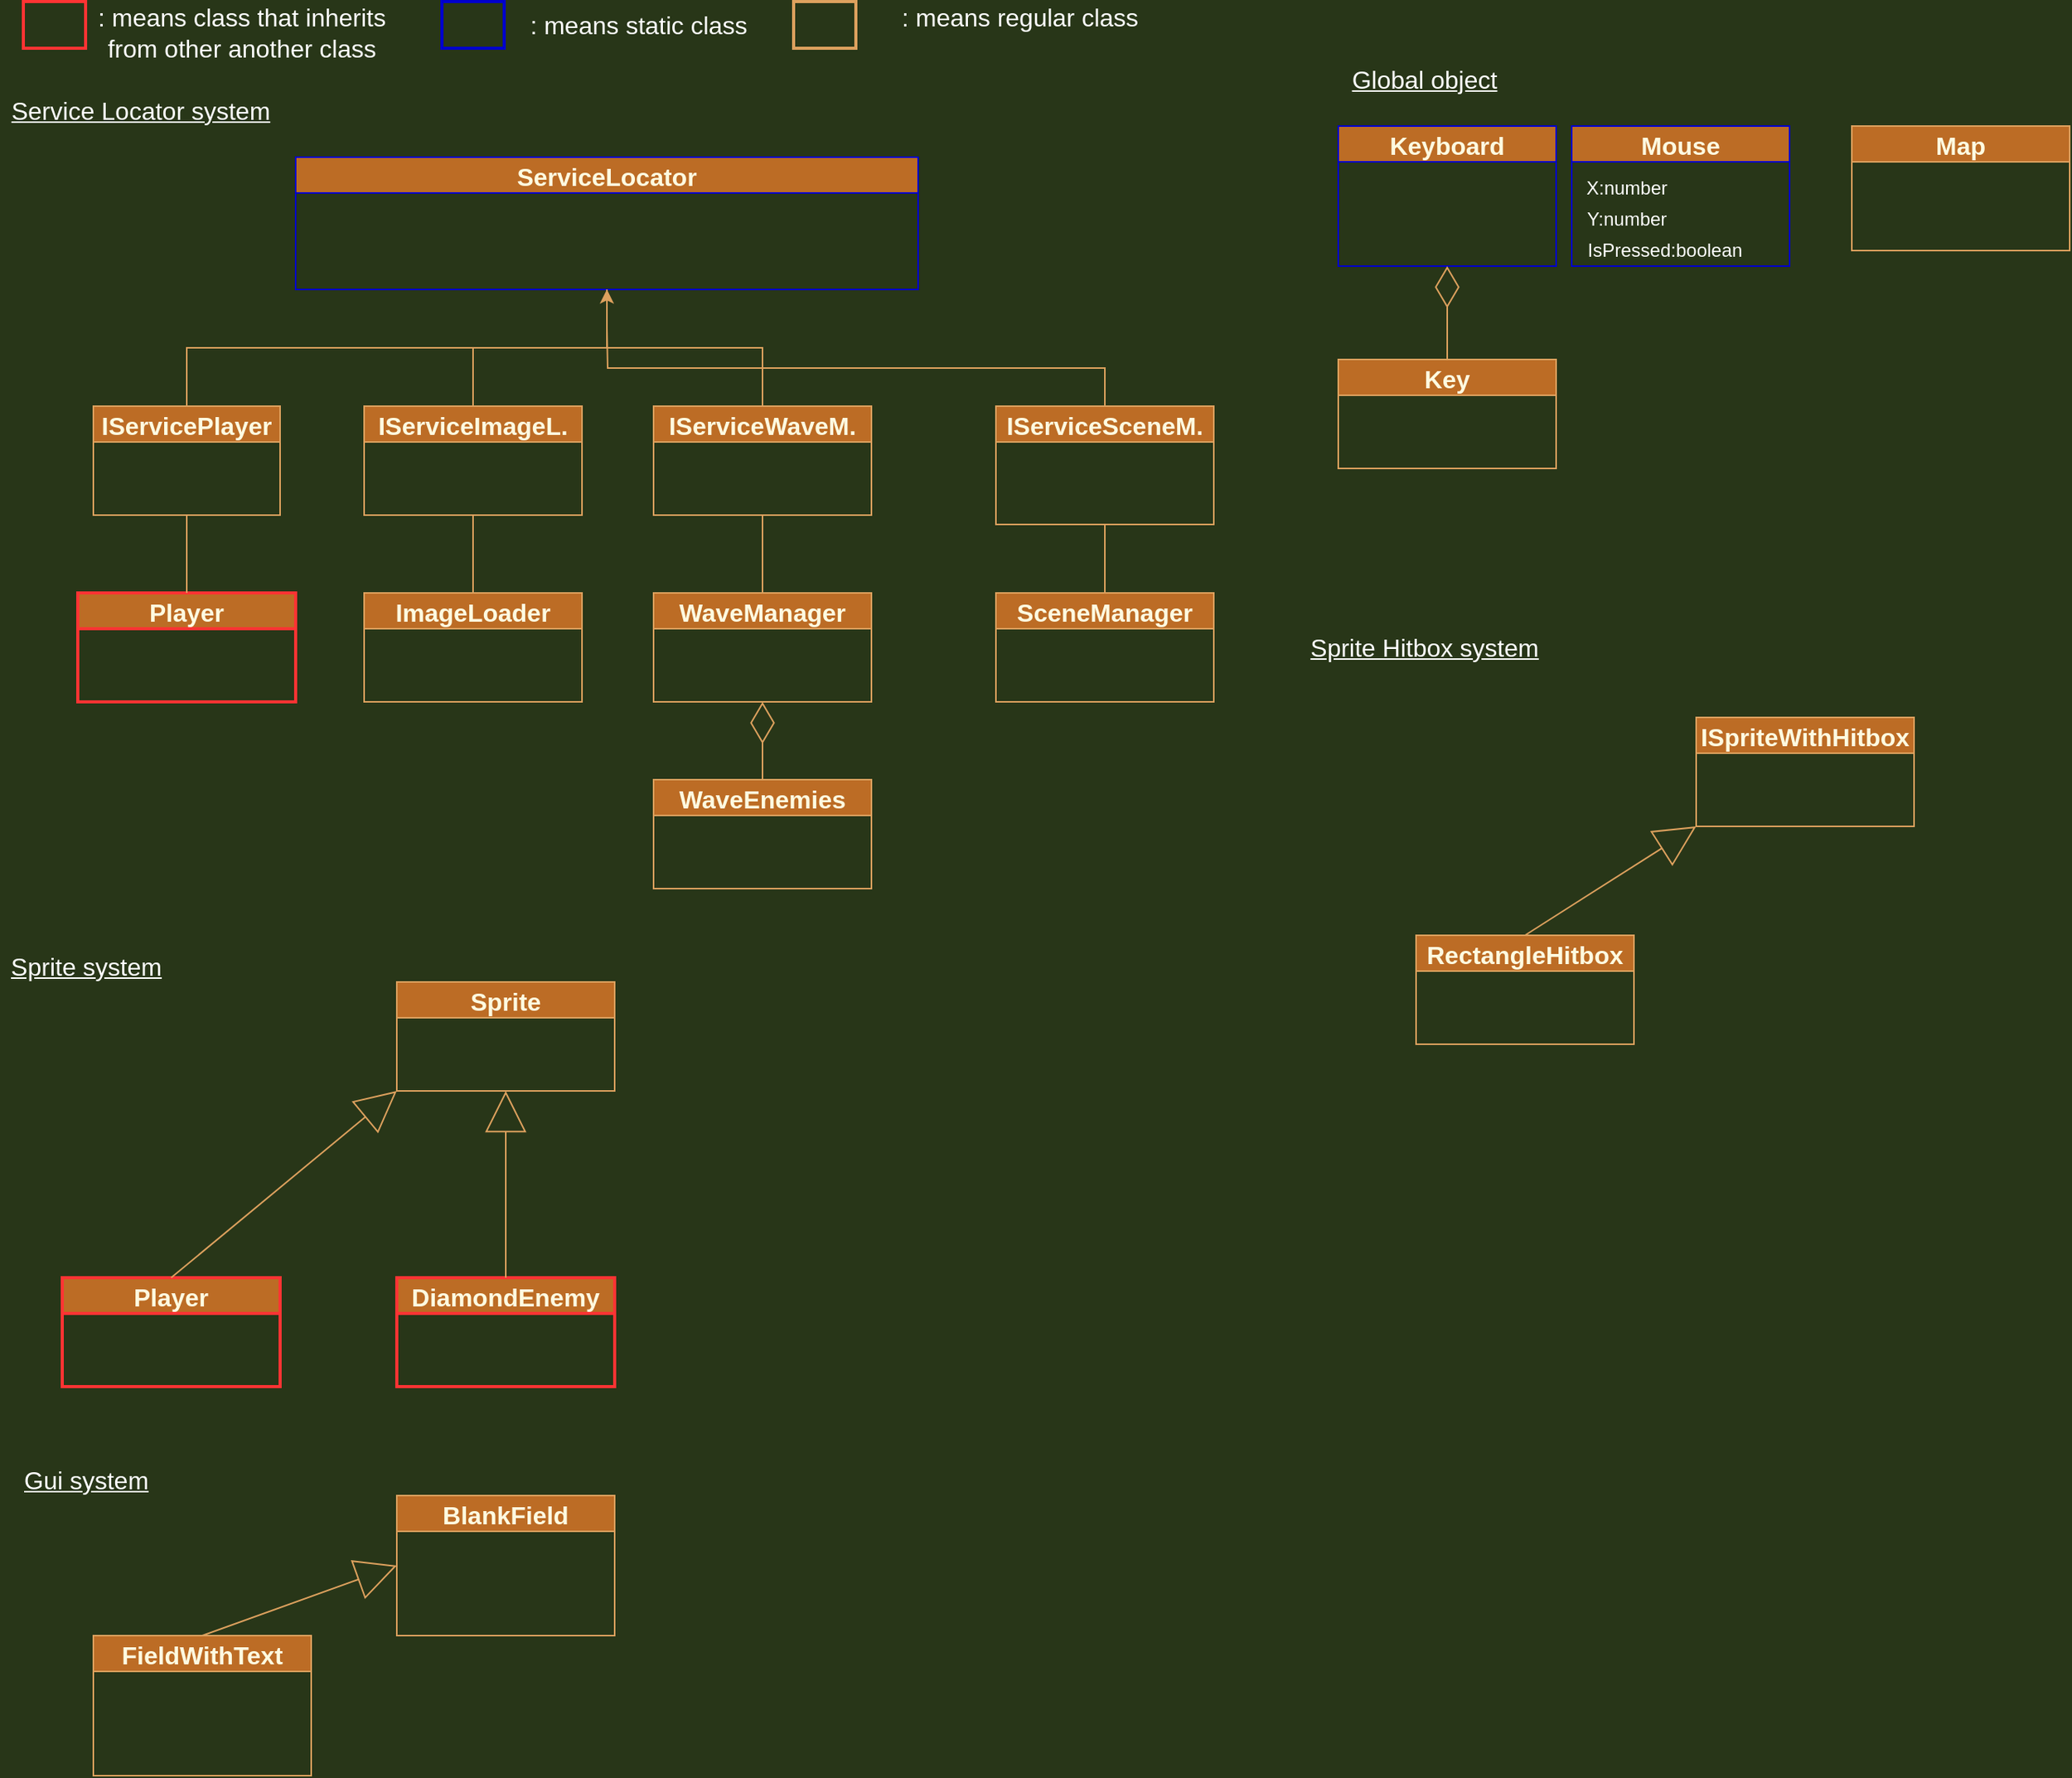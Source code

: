 <mxfile version="18.1.3" type="device"><diagram id="C5RBs43oDa-KdzZeNtuy" name="UML"><mxGraphModel dx="1178" dy="700" grid="1" gridSize="10" guides="1" tooltips="1" connect="1" arrows="1" fold="1" page="1" pageScale="1" pageWidth="827" pageHeight="1169" background="#283618" math="0" shadow="0"><root><mxCell id="WIyWlLk6GJQsqaUBKTNV-0"/><mxCell id="WIyWlLk6GJQsqaUBKTNV-1" parent="WIyWlLk6GJQsqaUBKTNV-0"/><mxCell id="g-5raJKpsObxaKDti_zx-6" value="ServiceLocator" style="swimlane;fontSize=16;fillColor=#BC6C25;strokeColor=#0000CC;fontColor=#FEFAE0;" parent="WIyWlLk6GJQsqaUBKTNV-1" vertex="1"><mxGeometry x="200" y="120" width="400" height="85" as="geometry"><mxRectangle x="190" y="20" width="150" height="23" as="alternateBounds"/></mxGeometry></mxCell><mxCell id="g-5raJKpsObxaKDti_zx-8" value="Map" style="swimlane;fontSize=16;fillColor=#BC6C25;strokeColor=#DDA15E;fontColor=#FEFAE0;" parent="WIyWlLk6GJQsqaUBKTNV-1" vertex="1"><mxGeometry x="1200" y="100" width="140" height="80" as="geometry"><mxRectangle x="190" y="20" width="150" height="23" as="alternateBounds"/></mxGeometry></mxCell><mxCell id="g-5raJKpsObxaKDti_zx-12" value="Player" style="swimlane;fontSize=16;fillColor=#BC6C25;strokeColor=#FF3333;fontColor=#FEFAE0;strokeWidth=2;" parent="WIyWlLk6GJQsqaUBKTNV-1" vertex="1"><mxGeometry x="60" y="400" width="140" height="70" as="geometry"><mxRectangle x="190" y="20" width="150" height="23" as="alternateBounds"/></mxGeometry></mxCell><mxCell id="g-5raJKpsObxaKDti_zx-20" style="edgeStyle=orthogonalEdgeStyle;rounded=0;orthogonalLoop=1;jettySize=auto;html=1;exitX=0.5;exitY=0;exitDx=0;exitDy=0;fontSize=16;endArrow=none;endFill=0;entryX=0.5;entryY=1;entryDx=0;entryDy=0;labelBackgroundColor=#283618;strokeColor=#DDA15E;fontColor=#FEFAE0;" parent="WIyWlLk6GJQsqaUBKTNV-1" source="g-5raJKpsObxaKDti_zx-17" target="-GE-2Ka66sJtz2oF2acg-0" edge="1"><mxGeometry relative="1" as="geometry"><mxPoint x="300" y="150" as="targetPoint"/><Array as="points"><mxPoint x="500" y="360"/><mxPoint x="500" y="360"/></Array></mxGeometry></mxCell><mxCell id="g-5raJKpsObxaKDti_zx-17" value="WaveManager" style="swimlane;fontSize=16;fillColor=#BC6C25;strokeColor=#DDA15E;fontColor=#FEFAE0;" parent="WIyWlLk6GJQsqaUBKTNV-1" vertex="1"><mxGeometry x="430" y="400" width="140" height="70" as="geometry"><mxRectangle x="190" y="20" width="150" height="23" as="alternateBounds"/></mxGeometry></mxCell><mxCell id="-GE-2Ka66sJtz2oF2acg-1" style="edgeStyle=orthogonalEdgeStyle;rounded=0;orthogonalLoop=1;jettySize=auto;html=1;exitX=0.5;exitY=0;exitDx=0;exitDy=0;entryX=0.5;entryY=1;entryDx=0;entryDy=0;labelBackgroundColor=#283618;strokeColor=#DDA15E;fontColor=#FEFAE0;" parent="WIyWlLk6GJQsqaUBKTNV-1" source="-GE-2Ka66sJtz2oF2acg-0" target="g-5raJKpsObxaKDti_zx-6" edge="1"><mxGeometry relative="1" as="geometry"><mxPoint x="399.905" y="330" as="targetPoint"/></mxGeometry></mxCell><mxCell id="-GE-2Ka66sJtz2oF2acg-0" value="IServiceWaveM." style="swimlane;fontSize=16;fillColor=#BC6C25;strokeColor=#DDA15E;fontColor=#FEFAE0;" parent="WIyWlLk6GJQsqaUBKTNV-1" vertex="1"><mxGeometry x="430" y="280" width="140" height="70" as="geometry"><mxRectangle x="430" y="280" width="150" height="23" as="alternateBounds"/></mxGeometry></mxCell><mxCell id="-GE-2Ka66sJtz2oF2acg-4" value="WaveEnemies" style="swimlane;fontSize=16;fillColor=#BC6C25;strokeColor=#DDA15E;fontColor=#FEFAE0;" parent="WIyWlLk6GJQsqaUBKTNV-1" vertex="1"><mxGeometry x="430" y="520" width="140" height="70" as="geometry"><mxRectangle x="190" y="20" width="150" height="23" as="alternateBounds"/></mxGeometry></mxCell><mxCell id="-GE-2Ka66sJtz2oF2acg-6" value="" style="endArrow=diamondThin;endFill=0;endSize=24;html=1;rounded=0;entryX=0.5;entryY=1;entryDx=0;entryDy=0;exitX=0.5;exitY=0;exitDx=0;exitDy=0;labelBackgroundColor=#283618;strokeColor=#DDA15E;fontColor=#FEFAE0;" parent="WIyWlLk6GJQsqaUBKTNV-1" source="-GE-2Ka66sJtz2oF2acg-4" target="g-5raJKpsObxaKDti_zx-17" edge="1"><mxGeometry width="160" relative="1" as="geometry"><mxPoint x="444" y="510" as="sourcePoint"/><mxPoint x="604" y="510" as="targetPoint"/></mxGeometry></mxCell><mxCell id="V9U0GmDqesyQ9slzaR_p-1" value="Keyboard" style="swimlane;fontSize=16;fillColor=#BC6C25;strokeColor=#0000CC;fontColor=#FEFAE0;" parent="WIyWlLk6GJQsqaUBKTNV-1" vertex="1"><mxGeometry x="870" y="100" width="140" height="90" as="geometry"><mxRectangle x="190" y="20" width="150" height="23" as="alternateBounds"/></mxGeometry></mxCell><mxCell id="V9U0GmDqesyQ9slzaR_p-2" value="" style="endArrow=diamondThin;endFill=0;endSize=24;html=1;rounded=0;entryX=0.5;entryY=1;entryDx=0;entryDy=0;labelBackgroundColor=#283618;strokeColor=#DDA15E;fontColor=#FEFAE0;exitX=0.5;exitY=0;exitDx=0;exitDy=0;" parent="WIyWlLk6GJQsqaUBKTNV-1" source="V9U0GmDqesyQ9slzaR_p-3" target="V9U0GmDqesyQ9slzaR_p-1" edge="1"><mxGeometry width="160" relative="1" as="geometry"><mxPoint x="1040" y="225" as="sourcePoint"/><mxPoint x="1070" y="200" as="targetPoint"/></mxGeometry></mxCell><mxCell id="V9U0GmDqesyQ9slzaR_p-3" value="Key" style="swimlane;fontSize=16;fillColor=#BC6C25;strokeColor=#DDA15E;fontColor=#FEFAE0;" parent="WIyWlLk6GJQsqaUBKTNV-1" vertex="1"><mxGeometry x="870" y="250" width="140" height="70" as="geometry"><mxRectangle x="190" y="20" width="150" height="23" as="alternateBounds"/></mxGeometry></mxCell><mxCell id="TbEE9UcLQv3WG1AGGVP--0" value="Mouse" style="swimlane;fontSize=16;fillColor=#BC6C25;strokeColor=#0000CC;fontColor=#FEFAE0;startSize=23;" parent="WIyWlLk6GJQsqaUBKTNV-1" vertex="1"><mxGeometry x="1020" y="100" width="140" height="90" as="geometry"><mxRectangle x="200" y="760" width="150" height="23" as="alternateBounds"/></mxGeometry></mxCell><mxCell id="TbEE9UcLQv3WG1AGGVP--1" value="&lt;font color=&quot;#ffffff&quot;&gt;X:number&lt;/font&gt;" style="text;html=1;align=center;verticalAlign=middle;resizable=0;points=[];autosize=1;strokeColor=none;fillColor=none;" parent="TbEE9UcLQv3WG1AGGVP--0" vertex="1"><mxGeometry x="-0.5" y="30" width="70" height="20" as="geometry"/></mxCell><mxCell id="TbEE9UcLQv3WG1AGGVP--3" value="Y:number" style="text;html=1;strokeColor=none;fillColor=none;align=center;verticalAlign=middle;whiteSpace=wrap;rounded=0;fontColor=#FFFFFF;" parent="TbEE9UcLQv3WG1AGGVP--0" vertex="1"><mxGeometry x="-2" y="50" width="75" height="20" as="geometry"/></mxCell><mxCell id="TbEE9UcLQv3WG1AGGVP--4" value="IsPressed:boolean" style="text;html=1;strokeColor=none;fillColor=none;align=center;verticalAlign=middle;whiteSpace=wrap;rounded=0;fontColor=#FFFFFF;" parent="TbEE9UcLQv3WG1AGGVP--0" vertex="1"><mxGeometry x="30" y="70" width="60" height="20" as="geometry"/></mxCell><mxCell id="DxszzZgnX7t651tJXjvw-0" value="BlankField" style="swimlane;fontSize=16;fillColor=#BC6C25;strokeColor=#DDA15E;fontColor=#FEFAE0;startSize=23;" parent="WIyWlLk6GJQsqaUBKTNV-1" vertex="1"><mxGeometry x="265" y="980" width="140" height="90" as="geometry"><mxRectangle x="200" y="760" width="150" height="23" as="alternateBounds"/></mxGeometry></mxCell><mxCell id="DxszzZgnX7t651tJXjvw-6" value="FieldWithText" style="swimlane;fontSize=16;fillColor=#BC6C25;strokeColor=#DDA15E;fontColor=#FEFAE0;startSize=23;" parent="WIyWlLk6GJQsqaUBKTNV-1" vertex="1"><mxGeometry x="70" y="1070" width="140" height="90" as="geometry"><mxRectangle x="200" y="760" width="150" height="23" as="alternateBounds"/></mxGeometry></mxCell><mxCell id="DxszzZgnX7t651tJXjvw-7" value="" style="endArrow=block;endFill=0;endSize=24;html=1;rounded=0;entryX=0;entryY=0.5;entryDx=0;entryDy=0;labelBackgroundColor=#283618;strokeColor=#DDA15E;fontColor=#FEFAE0;exitX=0.5;exitY=0;exitDx=0;exitDy=0;" parent="WIyWlLk6GJQsqaUBKTNV-1" source="DxszzZgnX7t651tJXjvw-6" target="DxszzZgnX7t651tJXjvw-0" edge="1"><mxGeometry width="160" relative="1" as="geometry"><mxPoint x="325" y="1100" as="sourcePoint"/><mxPoint x="325" y="1060" as="targetPoint"/></mxGeometry></mxCell><mxCell id="DxszzZgnX7t651tJXjvw-8" style="edgeStyle=orthogonalEdgeStyle;rounded=0;orthogonalLoop=1;jettySize=auto;html=1;exitX=0.5;exitY=0;exitDx=0;exitDy=0;fontSize=16;endArrow=none;endFill=0;entryX=0.5;entryY=1;entryDx=0;entryDy=0;labelBackgroundColor=#283618;strokeColor=#DDA15E;fontColor=#FEFAE0;" parent="WIyWlLk6GJQsqaUBKTNV-1" source="DxszzZgnX7t651tJXjvw-9" target="DxszzZgnX7t651tJXjvw-10" edge="1"><mxGeometry relative="1" as="geometry"><mxPoint x="520" y="150" as="targetPoint"/><Array as="points"><mxPoint x="720" y="360"/><mxPoint x="720" y="360"/></Array></mxGeometry></mxCell><mxCell id="DxszzZgnX7t651tJXjvw-9" value="SceneManager" style="swimlane;fontSize=16;fillColor=#BC6C25;strokeColor=#DDA15E;fontColor=#FEFAE0;" parent="WIyWlLk6GJQsqaUBKTNV-1" vertex="1"><mxGeometry x="650" y="400" width="140" height="70" as="geometry"><mxRectangle x="190" y="20" width="150" height="23" as="alternateBounds"/></mxGeometry></mxCell><mxCell id="DxszzZgnX7t651tJXjvw-10" value="IServiceSceneM." style="swimlane;fontSize=16;fillColor=#BC6C25;strokeColor=#DDA15E;fontColor=#FEFAE0;" parent="WIyWlLk6GJQsqaUBKTNV-1" vertex="1"><mxGeometry x="650" y="280" width="140" height="76" as="geometry"><mxRectangle x="650" y="280" width="150" height="23" as="alternateBounds"/></mxGeometry></mxCell><mxCell id="DxszzZgnX7t651tJXjvw-14" style="edgeStyle=orthogonalEdgeStyle;rounded=0;orthogonalLoop=1;jettySize=auto;html=1;fontSize=16;endArrow=none;endFill=0;labelBackgroundColor=#283618;strokeColor=#DDA15E;fontColor=#FEFAE0;exitX=0.5;exitY=0;exitDx=0;exitDy=0;" parent="WIyWlLk6GJQsqaUBKTNV-1" source="DxszzZgnX7t651tJXjvw-10" edge="1"><mxGeometry relative="1" as="geometry"><mxPoint x="400" y="230" as="targetPoint"/><mxPoint x="825.034" y="265" as="sourcePoint"/></mxGeometry></mxCell><mxCell id="FpX3AeKKCJZCxG_S0Umn-0" value="IServicePlayer" style="swimlane;fontSize=16;fillColor=#BC6C25;strokeColor=#DDA15E;fontColor=#FEFAE0;" parent="WIyWlLk6GJQsqaUBKTNV-1" vertex="1"><mxGeometry x="70" y="280" width="120" height="70" as="geometry"><mxRectangle x="70" y="280" width="150" height="23" as="alternateBounds"/></mxGeometry></mxCell><mxCell id="FpX3AeKKCJZCxG_S0Umn-2" value="" style="edgeStyle=orthogonalEdgeStyle;rounded=0;orthogonalLoop=1;jettySize=auto;html=1;fontSize=16;entryX=0.5;entryY=0;entryDx=0;entryDy=0;endArrow=none;endFill=0;labelBackgroundColor=#283618;strokeColor=#DDA15E;fontColor=#FEFAE0;exitX=0.5;exitY=1;exitDx=0;exitDy=0;" parent="WIyWlLk6GJQsqaUBKTNV-1" source="g-5raJKpsObxaKDti_zx-6" target="FpX3AeKKCJZCxG_S0Umn-0" edge="1"><mxGeometry relative="1" as="geometry"><mxPoint x="135" y="640" as="targetPoint"/><mxPoint x="400" y="400" as="sourcePoint"/></mxGeometry></mxCell><mxCell id="FpX3AeKKCJZCxG_S0Umn-3" value="" style="endArrow=none;html=1;rounded=0;entryX=0.5;entryY=1;entryDx=0;entryDy=0;exitX=0.5;exitY=0;exitDx=0;exitDy=0;strokeColor=#DDA15E;" parent="WIyWlLk6GJQsqaUBKTNV-1" source="g-5raJKpsObxaKDti_zx-12" target="FpX3AeKKCJZCxG_S0Umn-0" edge="1"><mxGeometry width="50" height="50" relative="1" as="geometry"><mxPoint x="350" y="364" as="sourcePoint"/><mxPoint x="400" y="314" as="targetPoint"/></mxGeometry></mxCell><mxCell id="FpX3AeKKCJZCxG_S0Umn-7" style="edgeStyle=orthogonalEdgeStyle;rounded=0;orthogonalLoop=1;jettySize=auto;html=1;exitX=0.5;exitY=0;exitDx=0;exitDy=0;fontSize=16;endArrow=none;endFill=0;entryX=0.5;entryY=1;entryDx=0;entryDy=0;labelBackgroundColor=#283618;strokeColor=#DDA15E;fontColor=#FEFAE0;" parent="WIyWlLk6GJQsqaUBKTNV-1" source="FpX3AeKKCJZCxG_S0Umn-8" target="FpX3AeKKCJZCxG_S0Umn-9" edge="1"><mxGeometry relative="1" as="geometry"><mxPoint x="114" y="169" as="targetPoint"/><Array as="points"><mxPoint x="314" y="379"/><mxPoint x="314" y="379"/></Array></mxGeometry></mxCell><mxCell id="FpX3AeKKCJZCxG_S0Umn-8" value="ImageLoader" style="swimlane;fontSize=16;fillColor=#BC6C25;strokeColor=#DDA15E;fontColor=#FEFAE0;" parent="WIyWlLk6GJQsqaUBKTNV-1" vertex="1"><mxGeometry x="244" y="400" width="140" height="70" as="geometry"><mxRectangle x="190" y="20" width="150" height="23" as="alternateBounds"/></mxGeometry></mxCell><mxCell id="FpX3AeKKCJZCxG_S0Umn-9" value="IServiceImageL." style="swimlane;fontSize=16;fillColor=#BC6C25;strokeColor=#DDA15E;fontColor=#FEFAE0;" parent="WIyWlLk6GJQsqaUBKTNV-1" vertex="1"><mxGeometry x="244" y="280" width="140" height="70" as="geometry"><mxRectangle x="244" y="280" width="150" height="23" as="alternateBounds"/></mxGeometry></mxCell><mxCell id="FpX3AeKKCJZCxG_S0Umn-11" value="&lt;font style=&quot;font-size: 16px;&quot; color=&quot;#ffffff&quot;&gt;&lt;u&gt;Service Locator system&lt;/u&gt;&lt;/font&gt;" style="text;html=1;align=center;verticalAlign=middle;resizable=0;points=[];autosize=1;strokeColor=none;fillColor=none;" parent="WIyWlLk6GJQsqaUBKTNV-1" vertex="1"><mxGeometry x="10" y="80" width="180" height="20" as="geometry"/></mxCell><mxCell id="FpX3AeKKCJZCxG_S0Umn-12" value="" style="whiteSpace=wrap;html=1;fontSize=16;fontColor=#FFFFFF;strokeColor=#FF3333;strokeWidth=2;fillColor=none;" parent="WIyWlLk6GJQsqaUBKTNV-1" vertex="1"><mxGeometry x="25" y="20" width="40" height="30" as="geometry"/></mxCell><mxCell id="FpX3AeKKCJZCxG_S0Umn-13" value=": means class that inherits &lt;br&gt;from other another class" style="text;html=1;align=center;verticalAlign=middle;resizable=0;points=[];autosize=1;strokeColor=none;fillColor=none;fontSize=16;fontColor=#FFFFFF;" parent="WIyWlLk6GJQsqaUBKTNV-1" vertex="1"><mxGeometry x="65" y="20" width="200" height="40" as="geometry"/></mxCell><mxCell id="FpX3AeKKCJZCxG_S0Umn-14" value="" style="whiteSpace=wrap;html=1;fontSize=16;fontColor=#FFFFFF;strokeColor=#0000CC;strokeWidth=2;fillColor=none;" parent="WIyWlLk6GJQsqaUBKTNV-1" vertex="1"><mxGeometry x="294" y="20" width="40" height="30" as="geometry"/></mxCell><mxCell id="FpX3AeKKCJZCxG_S0Umn-15" value=": means static class" style="text;html=1;align=center;verticalAlign=middle;resizable=0;points=[];autosize=1;strokeColor=none;fillColor=none;fontSize=16;fontColor=#FFFFFF;" parent="WIyWlLk6GJQsqaUBKTNV-1" vertex="1"><mxGeometry x="340" y="25" width="160" height="20" as="geometry"/></mxCell><mxCell id="FpX3AeKKCJZCxG_S0Umn-16" value="" style="whiteSpace=wrap;html=1;fontSize=16;fontColor=#FFFFFF;strokeColor=#DDA15E;strokeWidth=2;fillColor=none;" parent="WIyWlLk6GJQsqaUBKTNV-1" vertex="1"><mxGeometry x="520" y="20" width="40" height="30" as="geometry"/></mxCell><mxCell id="FpX3AeKKCJZCxG_S0Umn-17" value=": means regular class" style="text;html=1;align=center;verticalAlign=middle;resizable=0;points=[];autosize=1;strokeColor=none;fillColor=none;fontSize=16;fontColor=#FFFFFF;" parent="WIyWlLk6GJQsqaUBKTNV-1" vertex="1"><mxGeometry x="580" y="20" width="170" height="20" as="geometry"/></mxCell><mxCell id="FpX3AeKKCJZCxG_S0Umn-21" value="" style="edgeStyle=orthogonalEdgeStyle;rounded=0;orthogonalLoop=1;jettySize=auto;html=1;fontSize=16;entryX=0.5;entryY=0;entryDx=0;entryDy=0;endArrow=none;endFill=0;labelBackgroundColor=#283618;strokeColor=#DDA15E;fontColor=#FEFAE0;exitX=0.5;exitY=1;exitDx=0;exitDy=0;" parent="WIyWlLk6GJQsqaUBKTNV-1" source="g-5raJKpsObxaKDti_zx-6" target="FpX3AeKKCJZCxG_S0Umn-9" edge="1"><mxGeometry relative="1" as="geometry"><mxPoint x="180" y="321" as="targetPoint"/><mxPoint x="500" y="240" as="sourcePoint"/></mxGeometry></mxCell><mxCell id="FpX3AeKKCJZCxG_S0Umn-22" value="&lt;u&gt;Sprite system&lt;/u&gt;" style="text;html=1;align=center;verticalAlign=middle;resizable=0;points=[];autosize=1;strokeColor=none;fillColor=none;fontSize=16;fontColor=#FFFFFF;" parent="WIyWlLk6GJQsqaUBKTNV-1" vertex="1"><mxGeometry x="10" y="630" width="110" height="20" as="geometry"/></mxCell><mxCell id="FpX3AeKKCJZCxG_S0Umn-23" value="Player" style="swimlane;fontSize=16;fillColor=#BC6C25;strokeColor=#FF3333;fontColor=#FEFAE0;strokeWidth=2;" parent="WIyWlLk6GJQsqaUBKTNV-1" vertex="1"><mxGeometry x="50" y="840" width="140" height="70" as="geometry"><mxRectangle x="190" y="20" width="150" height="23" as="alternateBounds"/></mxGeometry></mxCell><mxCell id="FpX3AeKKCJZCxG_S0Umn-24" value="Sprite" style="swimlane;fontSize=16;fillColor=#BC6C25;strokeColor=#DDA15E;fontColor=#FEFAE0;strokeWidth=1;" parent="WIyWlLk6GJQsqaUBKTNV-1" vertex="1"><mxGeometry x="265" y="650" width="140" height="70" as="geometry"><mxRectangle x="190" y="20" width="150" height="23" as="alternateBounds"/></mxGeometry></mxCell><mxCell id="FpX3AeKKCJZCxG_S0Umn-25" value="" style="endArrow=block;endFill=0;endSize=24;html=1;rounded=0;entryX=0;entryY=1;entryDx=0;entryDy=0;labelBackgroundColor=#283618;strokeColor=#DDA15E;fontColor=#FEFAE0;exitX=0.5;exitY=0;exitDx=0;exitDy=0;" parent="WIyWlLk6GJQsqaUBKTNV-1" source="FpX3AeKKCJZCxG_S0Umn-23" target="FpX3AeKKCJZCxG_S0Umn-24" edge="1"><mxGeometry width="160" relative="1" as="geometry"><mxPoint x="320" y="820" as="sourcePoint"/><mxPoint x="320" y="780" as="targetPoint"/></mxGeometry></mxCell><mxCell id="FpX3AeKKCJZCxG_S0Umn-27" value="DiamondEnemy" style="swimlane;fontSize=16;fillColor=#BC6C25;strokeColor=#FF3333;fontColor=#FEFAE0;strokeWidth=2;" parent="WIyWlLk6GJQsqaUBKTNV-1" vertex="1"><mxGeometry x="265" y="840" width="140" height="70" as="geometry"><mxRectangle x="190" y="20" width="150" height="23" as="alternateBounds"/></mxGeometry></mxCell><mxCell id="FpX3AeKKCJZCxG_S0Umn-28" value="" style="endArrow=block;endFill=0;endSize=24;html=1;rounded=0;entryX=0.5;entryY=1;entryDx=0;entryDy=0;labelBackgroundColor=#283618;strokeColor=#DDA15E;fontColor=#FEFAE0;exitX=0.5;exitY=0;exitDx=0;exitDy=0;" parent="WIyWlLk6GJQsqaUBKTNV-1" source="FpX3AeKKCJZCxG_S0Umn-27" target="FpX3AeKKCJZCxG_S0Umn-24" edge="1"><mxGeometry width="160" relative="1" as="geometry"><mxPoint x="265" y="840" as="sourcePoint"/><mxPoint x="410" y="720" as="targetPoint"/></mxGeometry></mxCell><mxCell id="FpX3AeKKCJZCxG_S0Umn-29" value="&lt;u&gt;Gui system&lt;br&gt;&lt;/u&gt;" style="text;html=1;align=center;verticalAlign=middle;resizable=0;points=[];autosize=1;strokeColor=none;fillColor=none;fontSize=16;fontColor=#FFFFFF;" parent="WIyWlLk6GJQsqaUBKTNV-1" vertex="1"><mxGeometry x="15" y="960" width="100" height="20" as="geometry"/></mxCell><mxCell id="FpX3AeKKCJZCxG_S0Umn-30" value="&lt;u&gt;Global object&lt;/u&gt;" style="text;html=1;align=center;verticalAlign=middle;resizable=0;points=[];autosize=1;strokeColor=none;fillColor=none;fontSize=16;fontColor=#FFFFFF;" parent="WIyWlLk6GJQsqaUBKTNV-1" vertex="1"><mxGeometry x="870" y="60" width="110" height="20" as="geometry"/></mxCell><mxCell id="PynH-DfVqHYBwQZN_wzu-2" value="ISpriteWithHitbox" style="swimlane;fontSize=16;fillColor=#BC6C25;strokeColor=#DDA15E;fontColor=#FEFAE0;strokeWidth=1;" vertex="1" parent="WIyWlLk6GJQsqaUBKTNV-1"><mxGeometry x="1100" y="480" width="140" height="70" as="geometry"><mxRectangle x="190" y="20" width="150" height="23" as="alternateBounds"/></mxGeometry></mxCell><mxCell id="PynH-DfVqHYBwQZN_wzu-6" value="&lt;u&gt;Sprite Hitbox system&lt;br&gt;&lt;/u&gt;" style="text;html=1;align=center;verticalAlign=middle;resizable=0;points=[];autosize=1;strokeColor=none;fillColor=none;fontSize=16;fontColor=#FFFFFF;" vertex="1" parent="WIyWlLk6GJQsqaUBKTNV-1"><mxGeometry x="845" y="425" width="160" height="20" as="geometry"/></mxCell><mxCell id="PynH-DfVqHYBwQZN_wzu-8" value="RectangleHitbox" style="swimlane;fontSize=16;fillColor=#BC6C25;strokeColor=#DDA15E;fontColor=#FEFAE0;strokeWidth=1;" vertex="1" parent="WIyWlLk6GJQsqaUBKTNV-1"><mxGeometry x="920" y="620" width="140" height="70" as="geometry"><mxRectangle x="190" y="20" width="150" height="23" as="alternateBounds"/></mxGeometry></mxCell><mxCell id="PynH-DfVqHYBwQZN_wzu-10" value="" style="endArrow=block;endFill=0;endSize=24;html=1;rounded=0;entryX=0;entryY=1;entryDx=0;entryDy=0;labelBackgroundColor=#283618;strokeColor=#DDA15E;fontColor=#FEFAE0;exitX=0.5;exitY=0;exitDx=0;exitDy=0;" edge="1" parent="WIyWlLk6GJQsqaUBKTNV-1" source="PynH-DfVqHYBwQZN_wzu-8" target="PynH-DfVqHYBwQZN_wzu-2"><mxGeometry width="160" relative="1" as="geometry"><mxPoint x="980.0" y="600" as="sourcePoint"/><mxPoint x="980.0" y="480" as="targetPoint"/></mxGeometry></mxCell></root></mxGraphModel></diagram></mxfile>